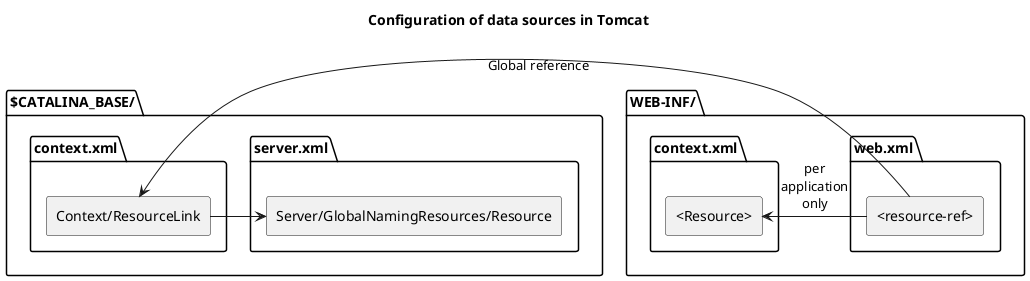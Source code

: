 @startuml

title Configuration of data sources in Tomcat


folder "$CATALINA_BASE/" as CB {
    folder "server.xml" {
        rectangle "Server/GlobalNamingResources/Resource" as GlobalJNDI
    }

    folder "context.xml" {
        rectangle "Context/ResourceLink" as RL
    }
    RL -> GlobalJNDI
}

folder "WEB-INF/" as web_inf {
    folder web.xml {
        rectangle "<resource-ref>" as RF
    }

    folder context.xml as LocalContext {
        rectangle "<Resource>" as LocalResource
    }

    RF -> LocalResource : per\napplication\nonly
}

RF -> RL : Global reference


@enduml